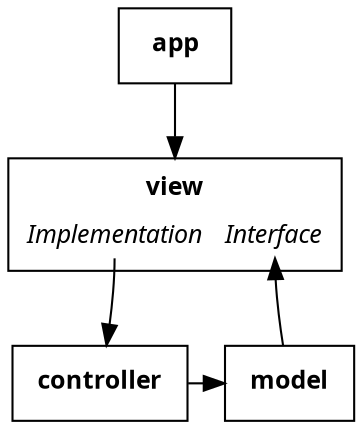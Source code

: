 digraph module {
    rankdir=TB

    node [shape=box fontname="Sans serif" fontsize="12"];

    app [
      label=<
        <TABLE BORDER="0" CELLBORDER="0">
          <TR><TD><B>\N</B></TD></TR>
        </TABLE>
      >;
    ];

    view [
      shape=plain;
      label=<
        <TABLE BORDER="1" CELLBORDER="0" CELLSPACING="6">
          <TR><TD colspan="2"><B>\N</B></TD></TR>
          <TR>
            <TD PORT="p_imp"><I>Implementation</I></TD>
            <TD PORT="p_int"><I>Interface</I></TD>
          </TR>
        </TABLE>
      >;
    ];

    controller [
      label=<
        <TABLE BORDER="0" CELLBORDER="0">
          <TR><TD><B>\N</B></TD></TR>
        </TABLE>
      >;
    ];

    model [
      label=<
        <TABLE BORDER="0" CELLBORDER="0">
          <TR><TD><B>\N</B></TD></TR>
        </TABLE>
      >;
    ];

    { rank=same model controller }
    app -> view
    controller -> model
    model -> view:p_int;
    view:p_imp -> controller;

}

